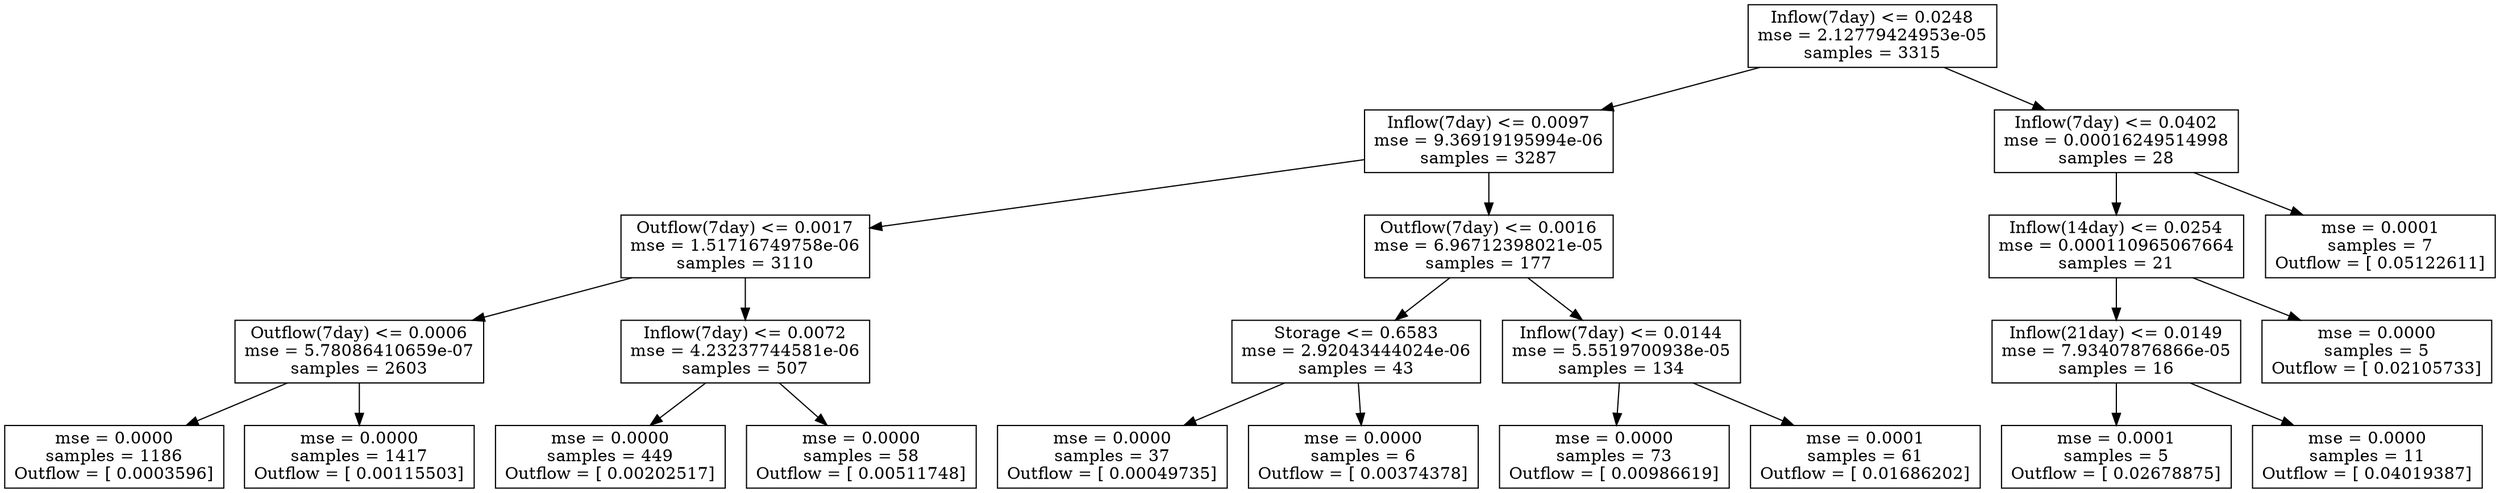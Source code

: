 digraph Tree {
0 [label="Inflow(7day) <= 0.0248\nmse = 2.12779424953e-05\nsamples = 3315", shape="box"] ;
1 [label="Inflow(7day) <= 0.0097\nmse = 9.36919195994e-06\nsamples = 3287", shape="box"] ;
0 -> 1 ;
2 [label="Outflow(7day) <= 0.0017\nmse = 1.51716749758e-06\nsamples = 3110", shape="box"] ;
1 -> 2 ;
3 [label="Outflow(7day) <= 0.0006\nmse = 5.78086410659e-07\nsamples = 2603", shape="box"] ;
2 -> 3 ;
4 [label="mse = 0.0000\nsamples = 1186\nOutflow = [ 0.0003596]", shape="box"] ;
3 -> 4 ;
5 [label="mse = 0.0000\nsamples = 1417\nOutflow = [ 0.00115503]", shape="box"] ;
3 -> 5 ;
6 [label="Inflow(7day) <= 0.0072\nmse = 4.23237744581e-06\nsamples = 507", shape="box"] ;
2 -> 6 ;
7 [label="mse = 0.0000\nsamples = 449\nOutflow = [ 0.00202517]", shape="box"] ;
6 -> 7 ;
8 [label="mse = 0.0000\nsamples = 58\nOutflow = [ 0.00511748]", shape="box"] ;
6 -> 8 ;
9 [label="Outflow(7day) <= 0.0016\nmse = 6.96712398021e-05\nsamples = 177", shape="box"] ;
1 -> 9 ;
10 [label="Storage <= 0.6583\nmse = 2.92043444024e-06\nsamples = 43", shape="box"] ;
9 -> 10 ;
11 [label="mse = 0.0000\nsamples = 37\nOutflow = [ 0.00049735]", shape="box"] ;
10 -> 11 ;
12 [label="mse = 0.0000\nsamples = 6\nOutflow = [ 0.00374378]", shape="box"] ;
10 -> 12 ;
13 [label="Inflow(7day) <= 0.0144\nmse = 5.5519700938e-05\nsamples = 134", shape="box"] ;
9 -> 13 ;
14 [label="mse = 0.0000\nsamples = 73\nOutflow = [ 0.00986619]", shape="box"] ;
13 -> 14 ;
15 [label="mse = 0.0001\nsamples = 61\nOutflow = [ 0.01686202]", shape="box"] ;
13 -> 15 ;
16 [label="Inflow(7day) <= 0.0402\nmse = 0.00016249514998\nsamples = 28", shape="box"] ;
0 -> 16 ;
17 [label="Inflow(14day) <= 0.0254\nmse = 0.000110965067664\nsamples = 21", shape="box"] ;
16 -> 17 ;
18 [label="Inflow(21day) <= 0.0149\nmse = 7.93407876866e-05\nsamples = 16", shape="box"] ;
17 -> 18 ;
19 [label="mse = 0.0001\nsamples = 5\nOutflow = [ 0.02678875]", shape="box"] ;
18 -> 19 ;
20 [label="mse = 0.0000\nsamples = 11\nOutflow = [ 0.04019387]", shape="box"] ;
18 -> 20 ;
21 [label="mse = 0.0000\nsamples = 5\nOutflow = [ 0.02105733]", shape="box"] ;
17 -> 21 ;
22 [label="mse = 0.0001\nsamples = 7\nOutflow = [ 0.05122611]", shape="box"] ;
16 -> 22 ;
}